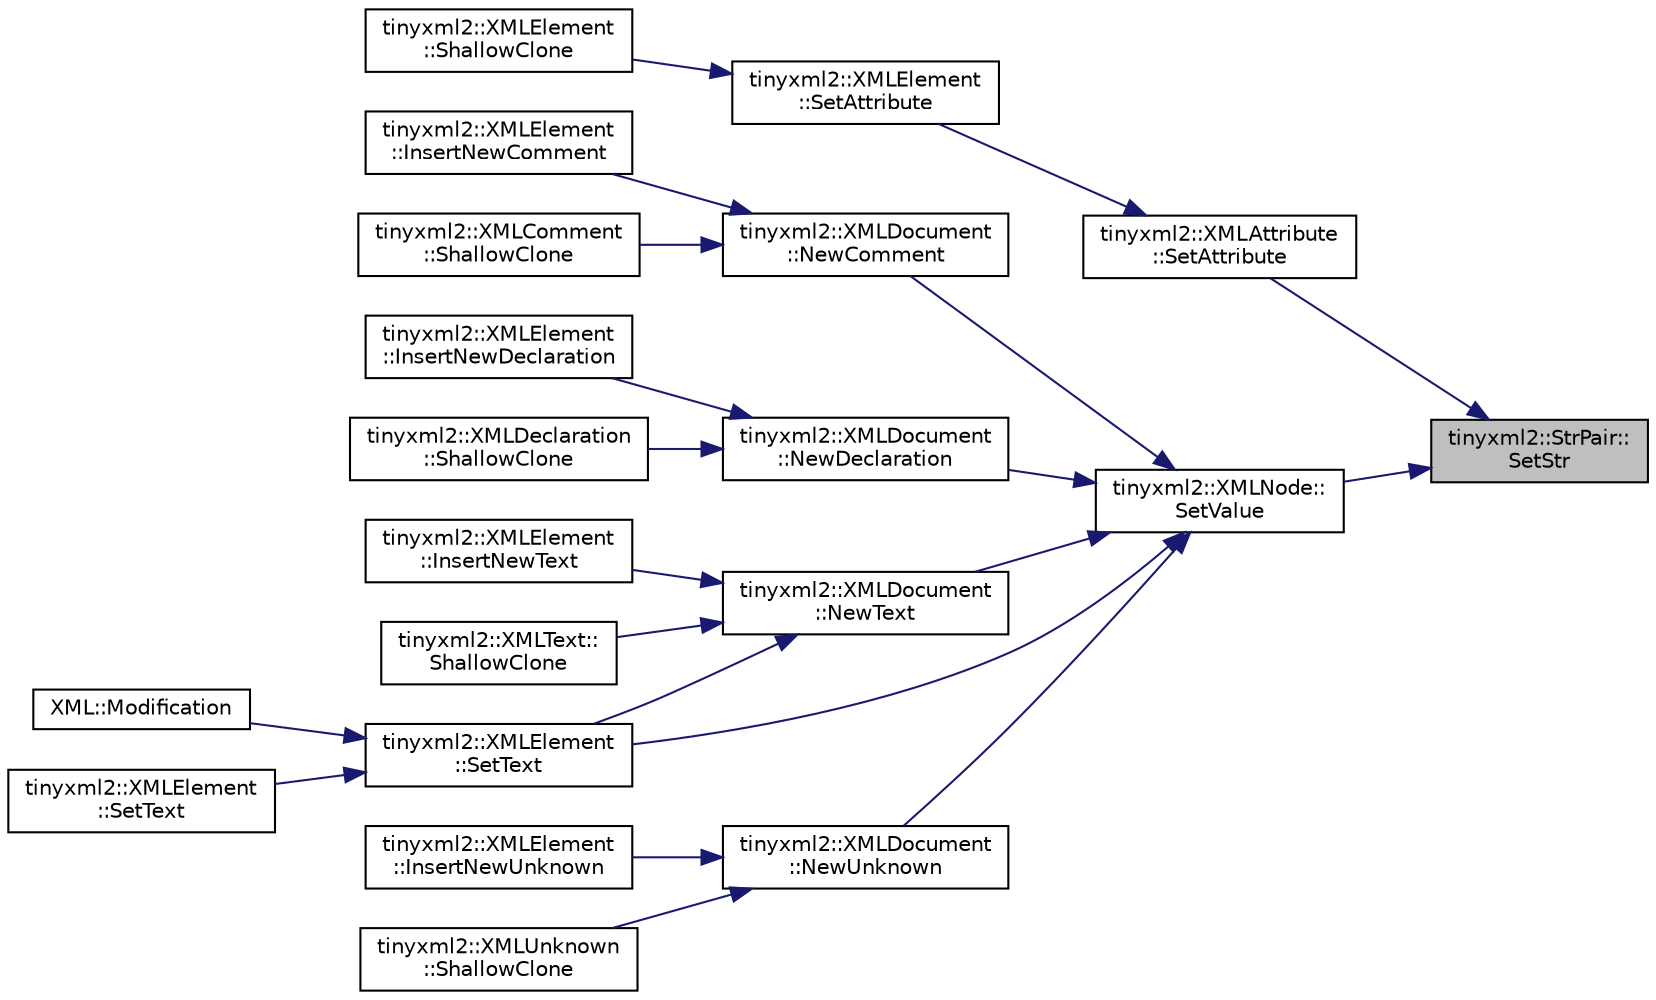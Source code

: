 digraph "tinyxml2::StrPair::SetStr"
{
 // LATEX_PDF_SIZE
  edge [fontname="Helvetica",fontsize="10",labelfontname="Helvetica",labelfontsize="10"];
  node [fontname="Helvetica",fontsize="10",shape=record];
  rankdir="RL";
  Node1 [label="tinyxml2::StrPair::\lSetStr",height=0.2,width=0.4,color="black", fillcolor="grey75", style="filled", fontcolor="black",tooltip=" "];
  Node1 -> Node2 [dir="back",color="midnightblue",fontsize="10",style="solid",fontname="Helvetica"];
  Node2 [label="tinyxml2::XMLAttribute\l::SetAttribute",height=0.2,width=0.4,color="black", fillcolor="white", style="filled",URL="$classtinyxml2_1_1XMLAttribute.html#a406d2c4a13c7af99a65edb59dd9f7581",tooltip="Set the attribute to a string value."];
  Node2 -> Node3 [dir="back",color="midnightblue",fontsize="10",style="solid",fontname="Helvetica"];
  Node3 [label="tinyxml2::XMLElement\l::SetAttribute",height=0.2,width=0.4,color="black", fillcolor="white", style="filled",URL="$classtinyxml2_1_1XMLElement.html#a11943abf2d0831548c3790dd5d9f119c",tooltip="Sets the named attribute to value."];
  Node3 -> Node4 [dir="back",color="midnightblue",fontsize="10",style="solid",fontname="Helvetica"];
  Node4 [label="tinyxml2::XMLElement\l::ShallowClone",height=0.2,width=0.4,color="black", fillcolor="white", style="filled",URL="$classtinyxml2_1_1XMLElement.html#aafa2807a45b28fe096b29d76e6a13b7c",tooltip=" "];
  Node1 -> Node5 [dir="back",color="midnightblue",fontsize="10",style="solid",fontname="Helvetica"];
  Node5 [label="tinyxml2::XMLNode::\lSetValue",height=0.2,width=0.4,color="black", fillcolor="white", style="filled",URL="$classtinyxml2_1_1XMLNode.html#a09dd68cf9eae137579f6e50f36487513",tooltip=" "];
  Node5 -> Node6 [dir="back",color="midnightblue",fontsize="10",style="solid",fontname="Helvetica"];
  Node6 [label="tinyxml2::XMLDocument\l::NewComment",height=0.2,width=0.4,color="black", fillcolor="white", style="filled",URL="$classtinyxml2_1_1XMLDocument.html#a386df0befd06aadb5e0cd21381aa955a",tooltip=" "];
  Node6 -> Node7 [dir="back",color="midnightblue",fontsize="10",style="solid",fontname="Helvetica"];
  Node7 [label="tinyxml2::XMLElement\l::InsertNewComment",height=0.2,width=0.4,color="black", fillcolor="white", style="filled",URL="$classtinyxml2_1_1XMLElement.html#aaed36d3a8082b083ec4f1de55ee68cc2",tooltip="See InsertNewChildElement()"];
  Node6 -> Node8 [dir="back",color="midnightblue",fontsize="10",style="solid",fontname="Helvetica"];
  Node8 [label="tinyxml2::XMLComment\l::ShallowClone",height=0.2,width=0.4,color="black", fillcolor="white", style="filled",URL="$classtinyxml2_1_1XMLComment.html#adf5b5c0319351dcc339df098d11e8fb2",tooltip=" "];
  Node5 -> Node9 [dir="back",color="midnightblue",fontsize="10",style="solid",fontname="Helvetica"];
  Node9 [label="tinyxml2::XMLDocument\l::NewDeclaration",height=0.2,width=0.4,color="black", fillcolor="white", style="filled",URL="$classtinyxml2_1_1XMLDocument.html#ae519030c0262fa2daff8993681990e16",tooltip=" "];
  Node9 -> Node10 [dir="back",color="midnightblue",fontsize="10",style="solid",fontname="Helvetica"];
  Node10 [label="tinyxml2::XMLElement\l::InsertNewDeclaration",height=0.2,width=0.4,color="black", fillcolor="white", style="filled",URL="$classtinyxml2_1_1XMLElement.html#a7f11671a928649add7e3e18de7adf84a",tooltip="See InsertNewChildElement()"];
  Node9 -> Node11 [dir="back",color="midnightblue",fontsize="10",style="solid",fontname="Helvetica"];
  Node11 [label="tinyxml2::XMLDeclaration\l::ShallowClone",height=0.2,width=0.4,color="black", fillcolor="white", style="filled",URL="$classtinyxml2_1_1XMLDeclaration.html#ad9d60e6d2df75c13eb6bf7319985b747",tooltip=" "];
  Node5 -> Node12 [dir="back",color="midnightblue",fontsize="10",style="solid",fontname="Helvetica"];
  Node12 [label="tinyxml2::XMLDocument\l::NewText",height=0.2,width=0.4,color="black", fillcolor="white", style="filled",URL="$classtinyxml2_1_1XMLDocument.html#acece5de77a0819f2341b08c1e1ed9987",tooltip=" "];
  Node12 -> Node13 [dir="back",color="midnightblue",fontsize="10",style="solid",fontname="Helvetica"];
  Node13 [label="tinyxml2::XMLElement\l::InsertNewText",height=0.2,width=0.4,color="black", fillcolor="white", style="filled",URL="$classtinyxml2_1_1XMLElement.html#ac30367a5e25ff30e178b56e0e1456d23",tooltip="See InsertNewChildElement()"];
  Node12 -> Node14 [dir="back",color="midnightblue",fontsize="10",style="solid",fontname="Helvetica"];
  Node14 [label="tinyxml2::XMLElement\l::SetText",height=0.2,width=0.4,color="black", fillcolor="white", style="filled",URL="$classtinyxml2_1_1XMLElement.html#a1f9c2cd61b72af5ae708d37b7ad283ce",tooltip=" "];
  Node14 -> Node15 [dir="back",color="midnightblue",fontsize="10",style="solid",fontname="Helvetica"];
  Node15 [label="XML::Modification",height=0.2,width=0.4,color="black", fillcolor="white", style="filled",URL="$classXML.html#ac0d718411e6d11d44c1549c9ac334529",tooltip="modifies an specific element of an XML file"];
  Node14 -> Node16 [dir="back",color="midnightblue",fontsize="10",style="solid",fontname="Helvetica"];
  Node16 [label="tinyxml2::XMLElement\l::SetText",height=0.2,width=0.4,color="black", fillcolor="white", style="filled",URL="$classtinyxml2_1_1XMLElement.html#aeae8917b5ea6060b3c08d4e3d8d632d7",tooltip="Convenience method for setting text inside an element. See SetText() for important limitations."];
  Node12 -> Node17 [dir="back",color="midnightblue",fontsize="10",style="solid",fontname="Helvetica"];
  Node17 [label="tinyxml2::XMLText::\lShallowClone",height=0.2,width=0.4,color="black", fillcolor="white", style="filled",URL="$classtinyxml2_1_1XMLText.html#a86d265c93152726c8c6831e9594840e6",tooltip=" "];
  Node5 -> Node18 [dir="back",color="midnightblue",fontsize="10",style="solid",fontname="Helvetica"];
  Node18 [label="tinyxml2::XMLDocument\l::NewUnknown",height=0.2,width=0.4,color="black", fillcolor="white", style="filled",URL="$classtinyxml2_1_1XMLDocument.html#a4954f502c5fd7f49de54c3c0c99bb73d",tooltip=" "];
  Node18 -> Node19 [dir="back",color="midnightblue",fontsize="10",style="solid",fontname="Helvetica"];
  Node19 [label="tinyxml2::XMLElement\l::InsertNewUnknown",height=0.2,width=0.4,color="black", fillcolor="white", style="filled",URL="$classtinyxml2_1_1XMLElement.html#afe6cfefb48f8fbcb29a790f2042b55a4",tooltip="See InsertNewChildElement()"];
  Node18 -> Node20 [dir="back",color="midnightblue",fontsize="10",style="solid",fontname="Helvetica"];
  Node20 [label="tinyxml2::XMLUnknown\l::ShallowClone",height=0.2,width=0.4,color="black", fillcolor="white", style="filled",URL="$classtinyxml2_1_1XMLUnknown.html#ab73b48b819aa4b2ef3815dc2d7d20d5f",tooltip=" "];
  Node5 -> Node14 [dir="back",color="midnightblue",fontsize="10",style="solid",fontname="Helvetica"];
}
